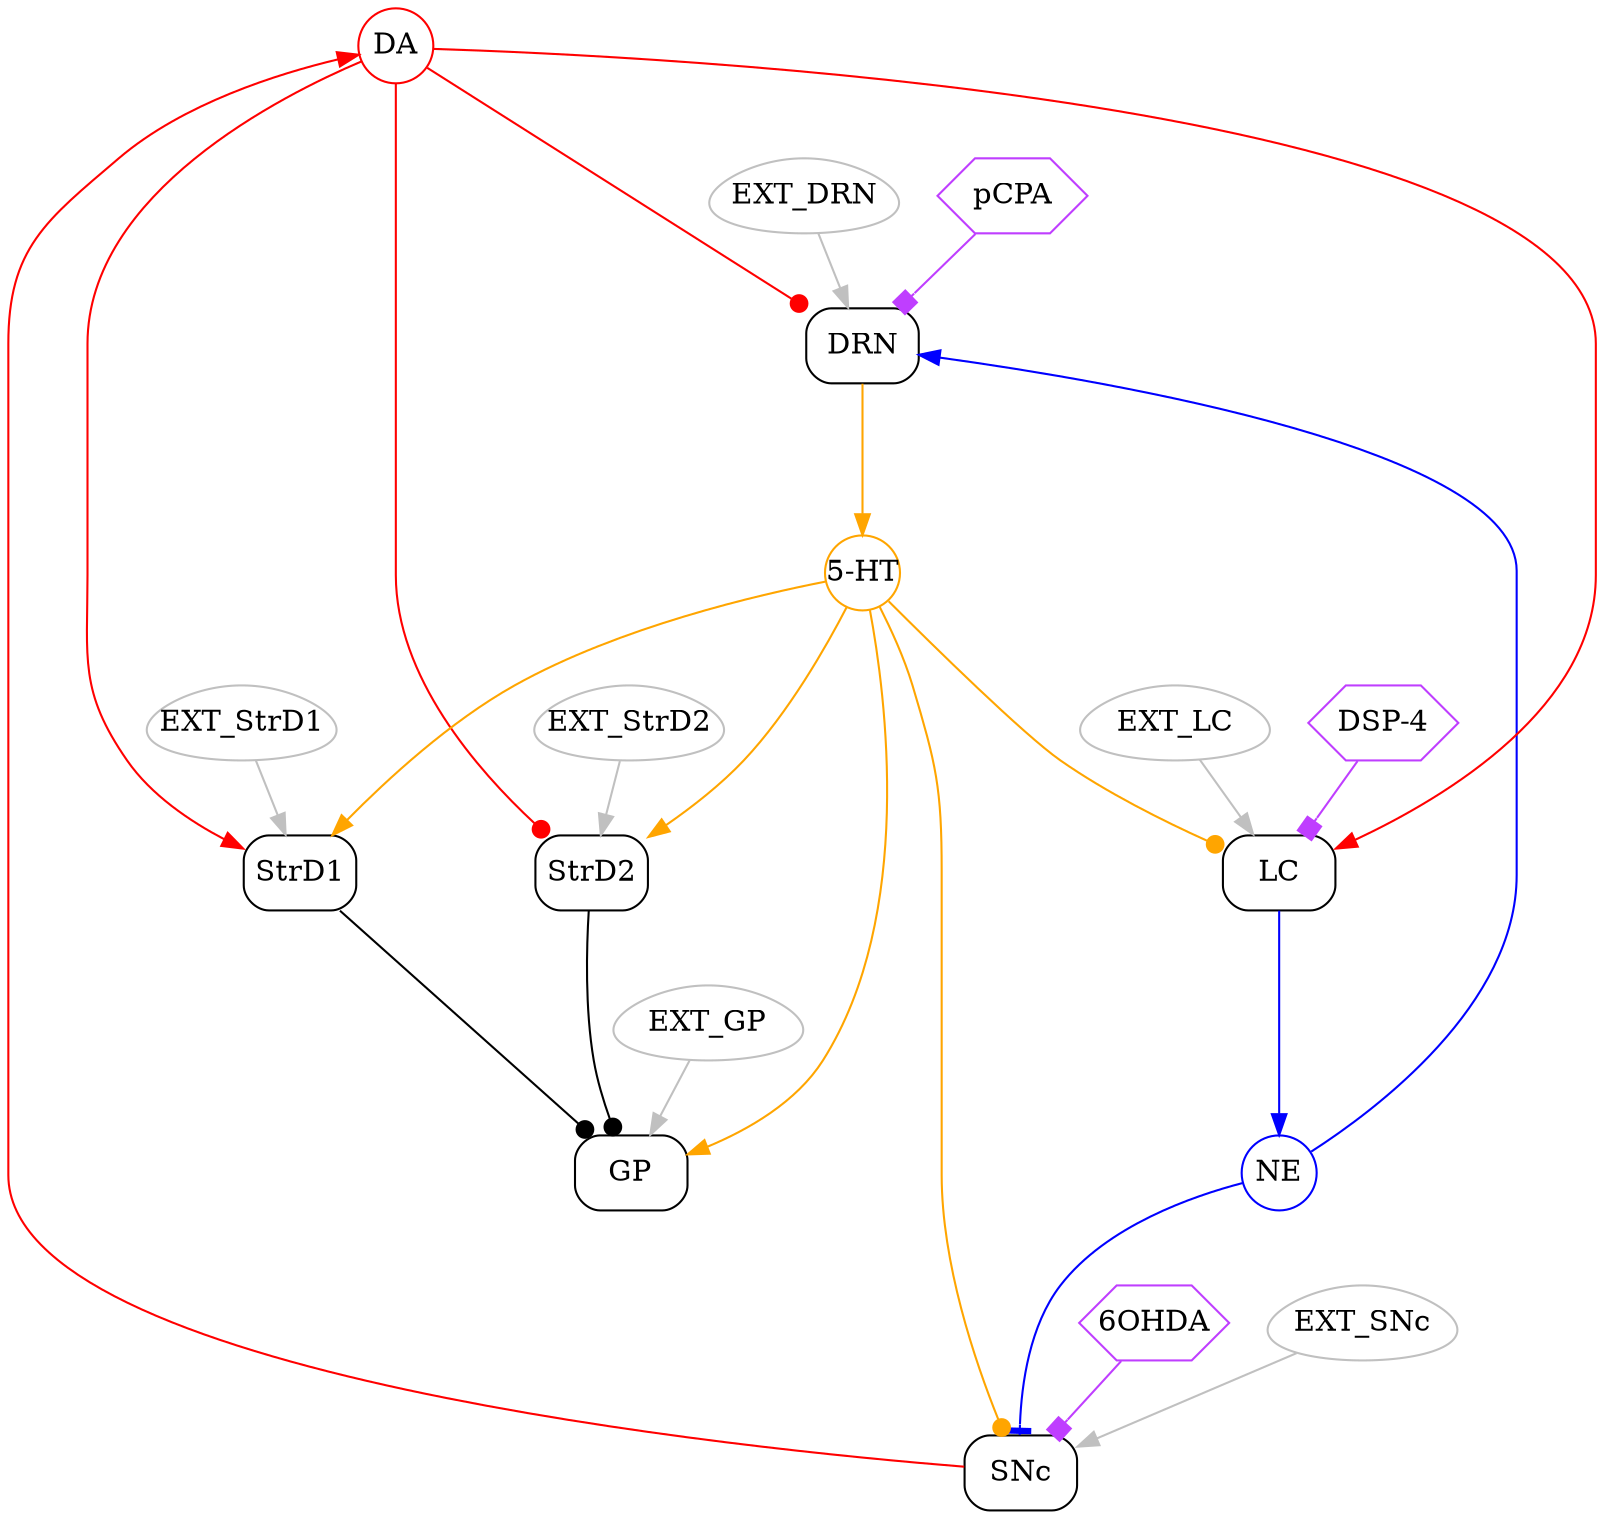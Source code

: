 digraph G {
    compound=false;
    overlap=false;
    #splines=true;
    #layout=neato;
    #layout=sfdp;
    layout=dot;
    #K=2;
    #layout=patchwork;

  {
    node [shape=box, style=rounded ];
    GP [fixedsize=true];
    StrD1 [fixedsize=shape];
    StrD2 [fixedsize=shape];
    SNc [fixedsize=shape];
    DRN [fixedsize=shape];
    LC [fixedsize=shape];
  }
  {
      node [shape=circle,fixedsize=true,width=0.5];
      NE [color=blue];
      DA [color=red];
      SHT [label="5-HT", color=orange];
  }
  {
      node [shape=hexagon,fixedsize=true,width=1];
      OHDA [label="6OHDA", color=darkorchid1];
      pCPA [color=darkorchid1];
      DSP4 [label="DSP-4", color=darkorchid1];
  }
  {
    node [shape=egg,fixedsize=true,width=1.2, color=grey];
    EXT_GP;
    EXT_StrD1;
    EXT_StrD2;
    EXT_SNc;
    EXT_DRN;
    EXT_LC;
  }




  {
  edge [arrowsize=1, minlen=2];

  LC -> NE [color=blue];
  NE -> SNc [color=blue, arrowhead=tee];
  NE -> DRN [color=blue];


  StrD1 -> GP [arrowhead=dot, color=black];
  StrD2 -> GP [arrowhead=dot,  color=black];

  SNc -> DA [color=red];
  DA -> StrD2 [arrowhead=dot,  color=red];
  DA -> StrD1 [arrowhead=normal, color=red];
  DA -> DRN [arrowhead=dot,  color=red];
  DA -> LC [arrowhead=normal,  color=red];

  DRN -> SHT [color=orange];
  SHT -> SNc [arrowhead=dot,  color=orange];
  SHT -> LC [arrowhead=dot,  color=orange];
  SHT -> StrD1 [arrowhead=normal, color=orange];
  SHT -> StrD2 [arrowhead=normal, color=orange];
  SHT -> GP [arrowhead=normal,  color=orange];
 }
 {
  edge [arrowsize=1, len=0.1];
  OHDA -> SNc [arrowhead=box, color=darkorchid1];
  pCPA -> DRN [arrowhead=box, color=darkorchid1];
  DSP4 -> LC [arrowhead=box, color=darkorchid1];
 }

 {
    edge [arrowsize=1, len=0.1, color=grey];
    EXT_GP -> GP;
    EXT_StrD1 -> StrD1;
    EXT_StrD2 -> StrD2;
    EXT_SNc -> SNc;
    EXT_DRN -> DRN;
    EXT_LC -> LC;
 }


}